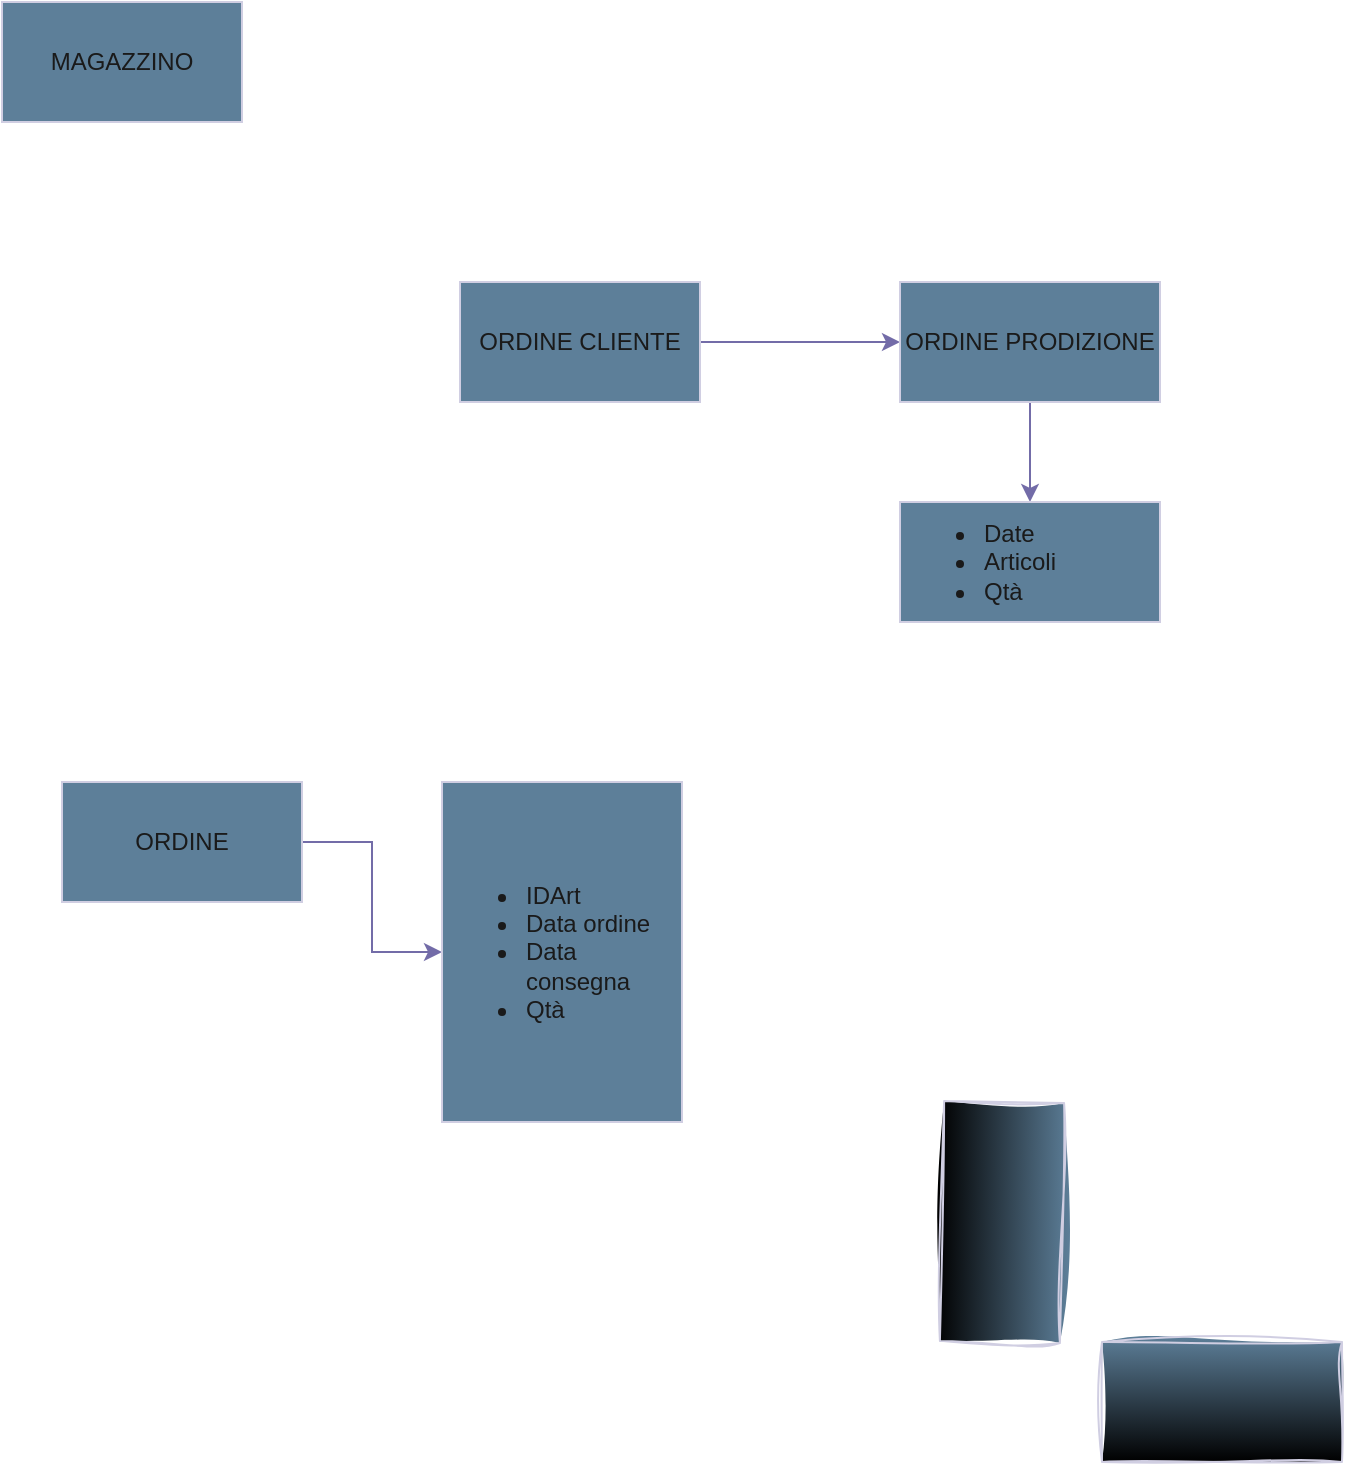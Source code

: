 <mxfile version="21.1.1" type="github">
  <diagram id="8X1ZL8S6vHW47Kgzrhxl" name="Pagina-1">
    <mxGraphModel dx="1420" dy="685" grid="1" gridSize="10" guides="1" tooltips="1" connect="1" arrows="1" fold="1" page="1" pageScale="1" pageWidth="827" pageHeight="1169" math="0" shadow="0">
      <root>
        <mxCell id="0" />
        <mxCell id="1" parent="0" />
        <mxCell id="rjjx5bZKMhjFJTsJ8OL9-12" style="edgeStyle=orthogonalEdgeStyle;rounded=0;orthogonalLoop=1;jettySize=auto;html=1;labelBackgroundColor=none;strokeColor=#736CA8;fontColor=default;" parent="1" source="rjjx5bZKMhjFJTsJ8OL9-1" target="rjjx5bZKMhjFJTsJ8OL9-2" edge="1">
          <mxGeometry relative="1" as="geometry" />
        </mxCell>
        <mxCell id="rjjx5bZKMhjFJTsJ8OL9-1" value="ORDINE CLIENTE" style="rounded=0;whiteSpace=wrap;html=1;fillColor=#5D7F99;fontColor=#1A1A1A;strokeColor=#D0CEE2;labelBackgroundColor=none;" parent="1" vertex="1">
          <mxGeometry x="239" y="190" width="120" height="60" as="geometry" />
        </mxCell>
        <mxCell id="rjjx5bZKMhjFJTsJ8OL9-7" value="" style="edgeStyle=orthogonalEdgeStyle;rounded=0;orthogonalLoop=1;jettySize=auto;html=1;labelBackgroundColor=none;strokeColor=#736CA8;fontColor=default;" parent="1" source="rjjx5bZKMhjFJTsJ8OL9-2" target="rjjx5bZKMhjFJTsJ8OL9-6" edge="1">
          <mxGeometry relative="1" as="geometry" />
        </mxCell>
        <mxCell id="rjjx5bZKMhjFJTsJ8OL9-2" value="ORDINE PRODIZIONE" style="rounded=0;whiteSpace=wrap;html=1;fillColor=#5D7F99;fontColor=#1A1A1A;strokeColor=#D0CEE2;labelBackgroundColor=none;" parent="1" vertex="1">
          <mxGeometry x="459" y="190" width="130" height="60" as="geometry" />
        </mxCell>
        <mxCell id="rjjx5bZKMhjFJTsJ8OL9-5" value="MAGAZZINO" style="whiteSpace=wrap;html=1;fillColor=#5D7F99;fontColor=#1A1A1A;strokeColor=#D0CEE2;labelBackgroundColor=none;" parent="1" vertex="1">
          <mxGeometry x="10" y="50" width="120" height="60" as="geometry" />
        </mxCell>
        <mxCell id="rjjx5bZKMhjFJTsJ8OL9-6" value="&lt;ul&gt;&lt;li&gt;Date&lt;/li&gt;&lt;li&gt;Articoli&lt;/li&gt;&lt;li&gt;Qtà&lt;/li&gt;&lt;/ul&gt;" style="rounded=0;whiteSpace=wrap;html=1;fillColor=#5D7F99;fontColor=#1A1A1A;strokeColor=#D0CEE2;align=left;labelBackgroundColor=none;" parent="1" vertex="1">
          <mxGeometry x="459" y="300" width="130" height="60" as="geometry" />
        </mxCell>
        <mxCell id="rjjx5bZKMhjFJTsJ8OL9-15" value="" style="edgeStyle=orthogonalEdgeStyle;rounded=0;orthogonalLoop=1;jettySize=auto;html=1;labelBackgroundColor=none;strokeColor=#736CA8;fontColor=default;" parent="1" source="rjjx5bZKMhjFJTsJ8OL9-13" target="rjjx5bZKMhjFJTsJ8OL9-14" edge="1">
          <mxGeometry relative="1" as="geometry" />
        </mxCell>
        <mxCell id="rjjx5bZKMhjFJTsJ8OL9-13" value="ORDINE" style="whiteSpace=wrap;html=1;labelBackgroundColor=none;fillColor=#5D7F99;strokeColor=#D0CEE2;fontColor=#1A1A1A;" parent="1" vertex="1">
          <mxGeometry x="40" y="440" width="120" height="60" as="geometry" />
        </mxCell>
        <mxCell id="rjjx5bZKMhjFJTsJ8OL9-14" value="&lt;ul&gt;&lt;li&gt;IDArt&lt;/li&gt;&lt;li&gt;Data ordine&lt;/li&gt;&lt;li&gt;Data consegna&lt;/li&gt;&lt;li&gt;Qtà&lt;/li&gt;&lt;/ul&gt;" style="whiteSpace=wrap;html=1;align=left;labelBackgroundColor=none;fillColor=#5D7F99;strokeColor=#D0CEE2;fontColor=#1A1A1A;" parent="1" vertex="1">
          <mxGeometry x="230" y="440" width="120" height="170" as="geometry" />
        </mxCell>
        <mxCell id="xUasXMLo4N1Msy9cL9p1-2" value="" style="verticalLabelPosition=bottom;verticalAlign=top;html=1;shape=mxgraph.basic.rect;fillColor2=none;strokeWidth=1;size=20;indent=5;sketch=1;hachureGap=4;jiggle=2;curveFitting=1;strokeColor=#D0CEE2;fontFamily=Architects Daughter;fontSource=https%3A%2F%2Ffonts.googleapis.com%2Fcss%3Ffamily%3DArchitects%2BDaughter;fontSize=20;fontColor=#1A1A1A;fillColor=#5D7F99;fillStyle=auto;gradientColor=default;" vertex="1" parent="1">
          <mxGeometry x="560" y="720" width="120" height="60" as="geometry" />
        </mxCell>
        <mxCell id="xUasXMLo4N1Msy9cL9p1-3" value="" style="verticalLabelPosition=bottom;verticalAlign=top;html=1;shape=mxgraph.basic.rect;fillColor2=none;strokeWidth=1;size=20;indent=5;sketch=1;hachureGap=4;jiggle=2;curveFitting=1;strokeColor=#D0CEE2;fontFamily=Architects Daughter;fontSource=https%3A%2F%2Ffonts.googleapis.com%2Fcss%3Ffamily%3DArchitects%2BDaughter;fontSize=20;fontColor=#1A1A1A;fillColor=#5D7F99;fillStyle=auto;gradientColor=default;rotation=91;" vertex="1" parent="1">
          <mxGeometry x="450" y="630" width="120" height="60" as="geometry" />
        </mxCell>
      </root>
    </mxGraphModel>
  </diagram>
</mxfile>
